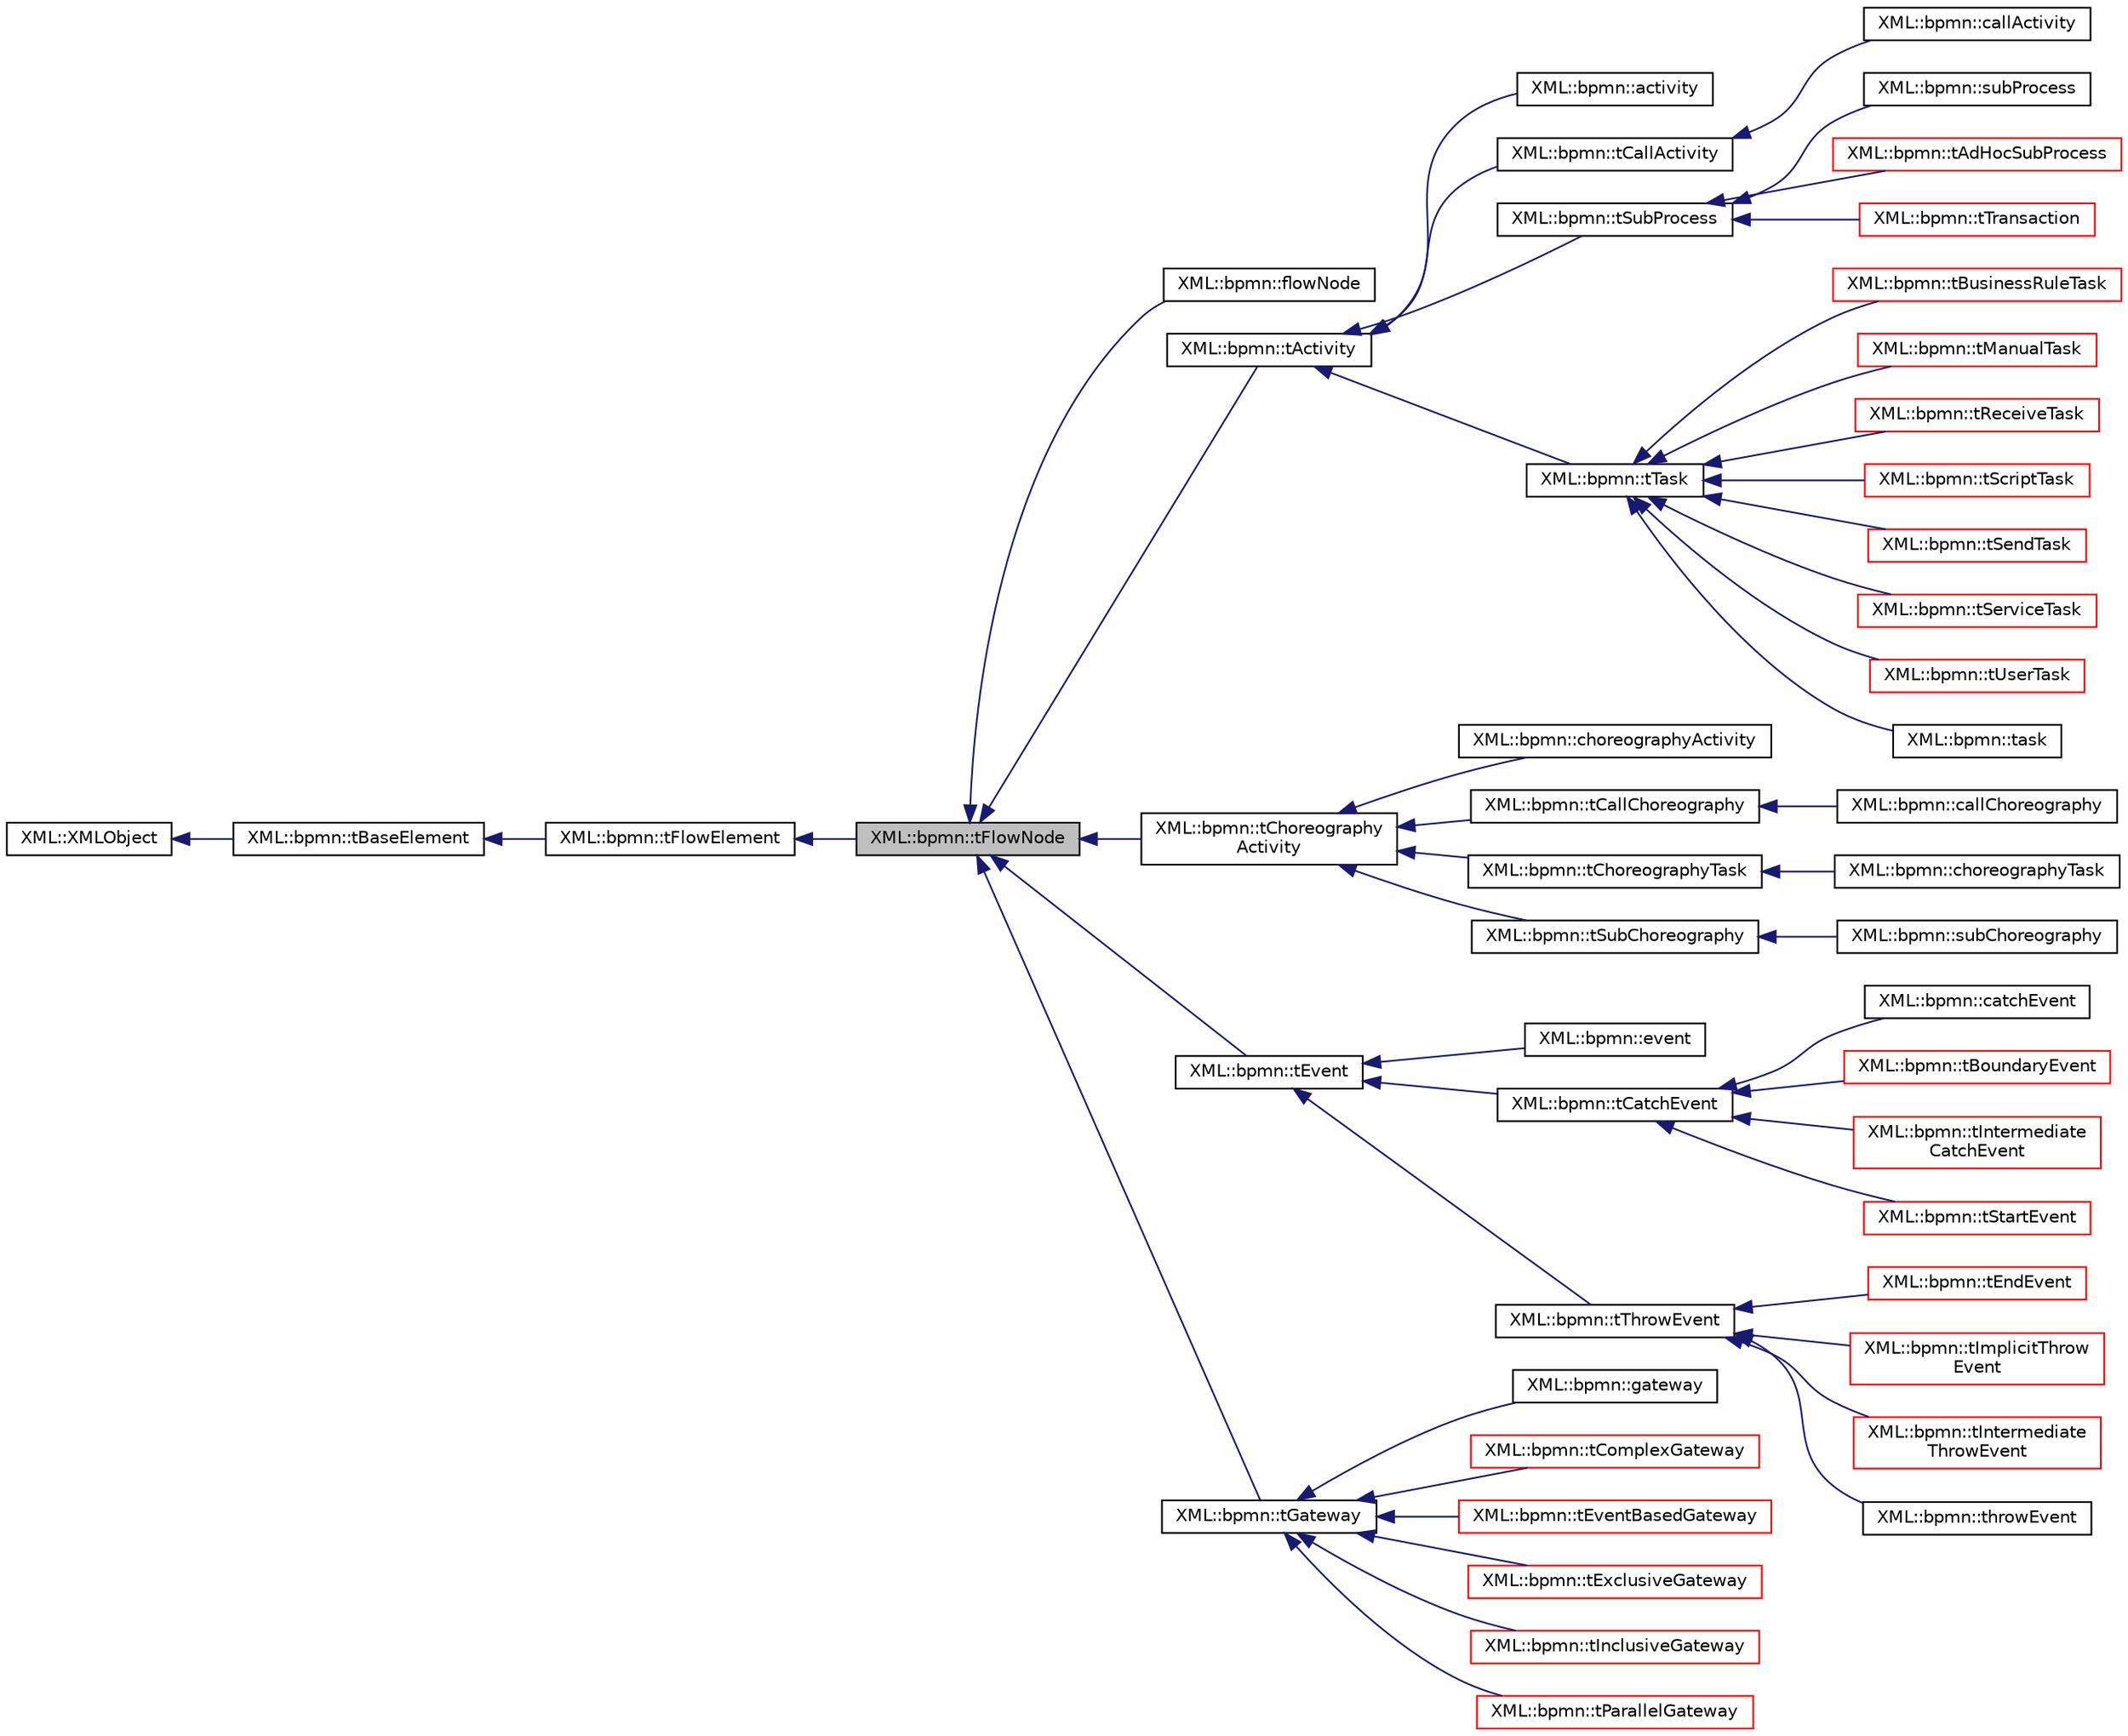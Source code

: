 digraph "XML::bpmn::tFlowNode"
{
 // LATEX_PDF_SIZE
  edge [fontname="Helvetica",fontsize="10",labelfontname="Helvetica",labelfontsize="10"];
  node [fontname="Helvetica",fontsize="10",shape=record];
  rankdir="LR";
  Node1 [label="XML::bpmn::tFlowNode",height=0.2,width=0.4,color="black", fillcolor="grey75", style="filled", fontcolor="black",tooltip=" "];
  Node2 -> Node1 [dir="back",color="midnightblue",fontsize="10",style="solid",fontname="Helvetica"];
  Node2 [label="XML::bpmn::tFlowElement",height=0.2,width=0.4,color="black", fillcolor="white", style="filled",URL="$classXML_1_1bpmn_1_1tFlowElement.html",tooltip=" "];
  Node3 -> Node2 [dir="back",color="midnightblue",fontsize="10",style="solid",fontname="Helvetica"];
  Node3 [label="XML::bpmn::tBaseElement",height=0.2,width=0.4,color="black", fillcolor="white", style="filled",URL="$classXML_1_1bpmn_1_1tBaseElement.html",tooltip=" "];
  Node4 -> Node3 [dir="back",color="midnightblue",fontsize="10",style="solid",fontname="Helvetica"];
  Node4 [label="XML::XMLObject",height=0.2,width=0.4,color="black", fillcolor="white", style="filled",URL="$classXML_1_1XMLObject.html",tooltip=" "];
  Node1 -> Node5 [dir="back",color="midnightblue",fontsize="10",style="solid",fontname="Helvetica"];
  Node5 [label="XML::bpmn::flowNode",height=0.2,width=0.4,color="black", fillcolor="white", style="filled",URL="$classXML_1_1bpmn_1_1flowNode.html",tooltip=" "];
  Node1 -> Node6 [dir="back",color="midnightblue",fontsize="10",style="solid",fontname="Helvetica"];
  Node6 [label="XML::bpmn::tActivity",height=0.2,width=0.4,color="black", fillcolor="white", style="filled",URL="$classXML_1_1bpmn_1_1tActivity.html",tooltip=" "];
  Node6 -> Node7 [dir="back",color="midnightblue",fontsize="10",style="solid",fontname="Helvetica"];
  Node7 [label="XML::bpmn::activity",height=0.2,width=0.4,color="black", fillcolor="white", style="filled",URL="$classXML_1_1bpmn_1_1activity.html",tooltip=" "];
  Node6 -> Node8 [dir="back",color="midnightblue",fontsize="10",style="solid",fontname="Helvetica"];
  Node8 [label="XML::bpmn::tCallActivity",height=0.2,width=0.4,color="black", fillcolor="white", style="filled",URL="$classXML_1_1bpmn_1_1tCallActivity.html",tooltip=" "];
  Node8 -> Node9 [dir="back",color="midnightblue",fontsize="10",style="solid",fontname="Helvetica"];
  Node9 [label="XML::bpmn::callActivity",height=0.2,width=0.4,color="black", fillcolor="white", style="filled",URL="$classXML_1_1bpmn_1_1callActivity.html",tooltip=" "];
  Node6 -> Node10 [dir="back",color="midnightblue",fontsize="10",style="solid",fontname="Helvetica"];
  Node10 [label="XML::bpmn::tSubProcess",height=0.2,width=0.4,color="black", fillcolor="white", style="filled",URL="$classXML_1_1bpmn_1_1tSubProcess.html",tooltip=" "];
  Node10 -> Node11 [dir="back",color="midnightblue",fontsize="10",style="solid",fontname="Helvetica"];
  Node11 [label="XML::bpmn::subProcess",height=0.2,width=0.4,color="black", fillcolor="white", style="filled",URL="$classXML_1_1bpmn_1_1subProcess.html",tooltip=" "];
  Node10 -> Node12 [dir="back",color="midnightblue",fontsize="10",style="solid",fontname="Helvetica"];
  Node12 [label="XML::bpmn::tAdHocSubProcess",height=0.2,width=0.4,color="red", fillcolor="white", style="filled",URL="$classXML_1_1bpmn_1_1tAdHocSubProcess.html",tooltip=" "];
  Node10 -> Node14 [dir="back",color="midnightblue",fontsize="10",style="solid",fontname="Helvetica"];
  Node14 [label="XML::bpmn::tTransaction",height=0.2,width=0.4,color="red", fillcolor="white", style="filled",URL="$classXML_1_1bpmn_1_1tTransaction.html",tooltip=" "];
  Node6 -> Node16 [dir="back",color="midnightblue",fontsize="10",style="solid",fontname="Helvetica"];
  Node16 [label="XML::bpmn::tTask",height=0.2,width=0.4,color="black", fillcolor="white", style="filled",URL="$classXML_1_1bpmn_1_1tTask.html",tooltip=" "];
  Node16 -> Node17 [dir="back",color="midnightblue",fontsize="10",style="solid",fontname="Helvetica"];
  Node17 [label="XML::bpmn::tBusinessRuleTask",height=0.2,width=0.4,color="red", fillcolor="white", style="filled",URL="$classXML_1_1bpmn_1_1tBusinessRuleTask.html",tooltip=" "];
  Node16 -> Node19 [dir="back",color="midnightblue",fontsize="10",style="solid",fontname="Helvetica"];
  Node19 [label="XML::bpmn::tManualTask",height=0.2,width=0.4,color="red", fillcolor="white", style="filled",URL="$classXML_1_1bpmn_1_1tManualTask.html",tooltip=" "];
  Node16 -> Node21 [dir="back",color="midnightblue",fontsize="10",style="solid",fontname="Helvetica"];
  Node21 [label="XML::bpmn::tReceiveTask",height=0.2,width=0.4,color="red", fillcolor="white", style="filled",URL="$classXML_1_1bpmn_1_1tReceiveTask.html",tooltip=" "];
  Node16 -> Node23 [dir="back",color="midnightblue",fontsize="10",style="solid",fontname="Helvetica"];
  Node23 [label="XML::bpmn::tScriptTask",height=0.2,width=0.4,color="red", fillcolor="white", style="filled",URL="$classXML_1_1bpmn_1_1tScriptTask.html",tooltip=" "];
  Node16 -> Node25 [dir="back",color="midnightblue",fontsize="10",style="solid",fontname="Helvetica"];
  Node25 [label="XML::bpmn::tSendTask",height=0.2,width=0.4,color="red", fillcolor="white", style="filled",URL="$classXML_1_1bpmn_1_1tSendTask.html",tooltip=" "];
  Node16 -> Node27 [dir="back",color="midnightblue",fontsize="10",style="solid",fontname="Helvetica"];
  Node27 [label="XML::bpmn::tServiceTask",height=0.2,width=0.4,color="red", fillcolor="white", style="filled",URL="$classXML_1_1bpmn_1_1tServiceTask.html",tooltip=" "];
  Node16 -> Node29 [dir="back",color="midnightblue",fontsize="10",style="solid",fontname="Helvetica"];
  Node29 [label="XML::bpmn::tUserTask",height=0.2,width=0.4,color="red", fillcolor="white", style="filled",URL="$classXML_1_1bpmn_1_1tUserTask.html",tooltip=" "];
  Node16 -> Node31 [dir="back",color="midnightblue",fontsize="10",style="solid",fontname="Helvetica"];
  Node31 [label="XML::bpmn::task",height=0.2,width=0.4,color="black", fillcolor="white", style="filled",URL="$classXML_1_1bpmn_1_1task.html",tooltip=" "];
  Node1 -> Node32 [dir="back",color="midnightblue",fontsize="10",style="solid",fontname="Helvetica"];
  Node32 [label="XML::bpmn::tChoreography\lActivity",height=0.2,width=0.4,color="black", fillcolor="white", style="filled",URL="$classXML_1_1bpmn_1_1tChoreographyActivity.html",tooltip=" "];
  Node32 -> Node33 [dir="back",color="midnightblue",fontsize="10",style="solid",fontname="Helvetica"];
  Node33 [label="XML::bpmn::choreographyActivity",height=0.2,width=0.4,color="black", fillcolor="white", style="filled",URL="$classXML_1_1bpmn_1_1choreographyActivity.html",tooltip=" "];
  Node32 -> Node34 [dir="back",color="midnightblue",fontsize="10",style="solid",fontname="Helvetica"];
  Node34 [label="XML::bpmn::tCallChoreography",height=0.2,width=0.4,color="black", fillcolor="white", style="filled",URL="$classXML_1_1bpmn_1_1tCallChoreography.html",tooltip=" "];
  Node34 -> Node35 [dir="back",color="midnightblue",fontsize="10",style="solid",fontname="Helvetica"];
  Node35 [label="XML::bpmn::callChoreography",height=0.2,width=0.4,color="black", fillcolor="white", style="filled",URL="$classXML_1_1bpmn_1_1callChoreography.html",tooltip=" "];
  Node32 -> Node36 [dir="back",color="midnightblue",fontsize="10",style="solid",fontname="Helvetica"];
  Node36 [label="XML::bpmn::tChoreographyTask",height=0.2,width=0.4,color="black", fillcolor="white", style="filled",URL="$classXML_1_1bpmn_1_1tChoreographyTask.html",tooltip=" "];
  Node36 -> Node37 [dir="back",color="midnightblue",fontsize="10",style="solid",fontname="Helvetica"];
  Node37 [label="XML::bpmn::choreographyTask",height=0.2,width=0.4,color="black", fillcolor="white", style="filled",URL="$classXML_1_1bpmn_1_1choreographyTask.html",tooltip=" "];
  Node32 -> Node38 [dir="back",color="midnightblue",fontsize="10",style="solid",fontname="Helvetica"];
  Node38 [label="XML::bpmn::tSubChoreography",height=0.2,width=0.4,color="black", fillcolor="white", style="filled",URL="$classXML_1_1bpmn_1_1tSubChoreography.html",tooltip=" "];
  Node38 -> Node39 [dir="back",color="midnightblue",fontsize="10",style="solid",fontname="Helvetica"];
  Node39 [label="XML::bpmn::subChoreography",height=0.2,width=0.4,color="black", fillcolor="white", style="filled",URL="$classXML_1_1bpmn_1_1subChoreography.html",tooltip=" "];
  Node1 -> Node40 [dir="back",color="midnightblue",fontsize="10",style="solid",fontname="Helvetica"];
  Node40 [label="XML::bpmn::tEvent",height=0.2,width=0.4,color="black", fillcolor="white", style="filled",URL="$classXML_1_1bpmn_1_1tEvent.html",tooltip=" "];
  Node40 -> Node41 [dir="back",color="midnightblue",fontsize="10",style="solid",fontname="Helvetica"];
  Node41 [label="XML::bpmn::event",height=0.2,width=0.4,color="black", fillcolor="white", style="filled",URL="$classXML_1_1bpmn_1_1event.html",tooltip=" "];
  Node40 -> Node42 [dir="back",color="midnightblue",fontsize="10",style="solid",fontname="Helvetica"];
  Node42 [label="XML::bpmn::tCatchEvent",height=0.2,width=0.4,color="black", fillcolor="white", style="filled",URL="$classXML_1_1bpmn_1_1tCatchEvent.html",tooltip=" "];
  Node42 -> Node43 [dir="back",color="midnightblue",fontsize="10",style="solid",fontname="Helvetica"];
  Node43 [label="XML::bpmn::catchEvent",height=0.2,width=0.4,color="black", fillcolor="white", style="filled",URL="$classXML_1_1bpmn_1_1catchEvent.html",tooltip=" "];
  Node42 -> Node44 [dir="back",color="midnightblue",fontsize="10",style="solid",fontname="Helvetica"];
  Node44 [label="XML::bpmn::tBoundaryEvent",height=0.2,width=0.4,color="red", fillcolor="white", style="filled",URL="$classXML_1_1bpmn_1_1tBoundaryEvent.html",tooltip=" "];
  Node42 -> Node46 [dir="back",color="midnightblue",fontsize="10",style="solid",fontname="Helvetica"];
  Node46 [label="XML::bpmn::tIntermediate\lCatchEvent",height=0.2,width=0.4,color="red", fillcolor="white", style="filled",URL="$classXML_1_1bpmn_1_1tIntermediateCatchEvent.html",tooltip=" "];
  Node42 -> Node48 [dir="back",color="midnightblue",fontsize="10",style="solid",fontname="Helvetica"];
  Node48 [label="XML::bpmn::tStartEvent",height=0.2,width=0.4,color="red", fillcolor="white", style="filled",URL="$classXML_1_1bpmn_1_1tStartEvent.html",tooltip=" "];
  Node40 -> Node50 [dir="back",color="midnightblue",fontsize="10",style="solid",fontname="Helvetica"];
  Node50 [label="XML::bpmn::tThrowEvent",height=0.2,width=0.4,color="black", fillcolor="white", style="filled",URL="$classXML_1_1bpmn_1_1tThrowEvent.html",tooltip=" "];
  Node50 -> Node51 [dir="back",color="midnightblue",fontsize="10",style="solid",fontname="Helvetica"];
  Node51 [label="XML::bpmn::tEndEvent",height=0.2,width=0.4,color="red", fillcolor="white", style="filled",URL="$classXML_1_1bpmn_1_1tEndEvent.html",tooltip=" "];
  Node50 -> Node53 [dir="back",color="midnightblue",fontsize="10",style="solid",fontname="Helvetica"];
  Node53 [label="XML::bpmn::tImplicitThrow\lEvent",height=0.2,width=0.4,color="red", fillcolor="white", style="filled",URL="$classXML_1_1bpmn_1_1tImplicitThrowEvent.html",tooltip=" "];
  Node50 -> Node55 [dir="back",color="midnightblue",fontsize="10",style="solid",fontname="Helvetica"];
  Node55 [label="XML::bpmn::tIntermediate\lThrowEvent",height=0.2,width=0.4,color="red", fillcolor="white", style="filled",URL="$classXML_1_1bpmn_1_1tIntermediateThrowEvent.html",tooltip=" "];
  Node50 -> Node57 [dir="back",color="midnightblue",fontsize="10",style="solid",fontname="Helvetica"];
  Node57 [label="XML::bpmn::throwEvent",height=0.2,width=0.4,color="black", fillcolor="white", style="filled",URL="$classXML_1_1bpmn_1_1throwEvent.html",tooltip=" "];
  Node1 -> Node58 [dir="back",color="midnightblue",fontsize="10",style="solid",fontname="Helvetica"];
  Node58 [label="XML::bpmn::tGateway",height=0.2,width=0.4,color="black", fillcolor="white", style="filled",URL="$classXML_1_1bpmn_1_1tGateway.html",tooltip=" "];
  Node58 -> Node59 [dir="back",color="midnightblue",fontsize="10",style="solid",fontname="Helvetica"];
  Node59 [label="XML::bpmn::gateway",height=0.2,width=0.4,color="black", fillcolor="white", style="filled",URL="$classXML_1_1bpmn_1_1gateway.html",tooltip=" "];
  Node58 -> Node60 [dir="back",color="midnightblue",fontsize="10",style="solid",fontname="Helvetica"];
  Node60 [label="XML::bpmn::tComplexGateway",height=0.2,width=0.4,color="red", fillcolor="white", style="filled",URL="$classXML_1_1bpmn_1_1tComplexGateway.html",tooltip=" "];
  Node58 -> Node62 [dir="back",color="midnightblue",fontsize="10",style="solid",fontname="Helvetica"];
  Node62 [label="XML::bpmn::tEventBasedGateway",height=0.2,width=0.4,color="red", fillcolor="white", style="filled",URL="$classXML_1_1bpmn_1_1tEventBasedGateway.html",tooltip=" "];
  Node58 -> Node64 [dir="back",color="midnightblue",fontsize="10",style="solid",fontname="Helvetica"];
  Node64 [label="XML::bpmn::tExclusiveGateway",height=0.2,width=0.4,color="red", fillcolor="white", style="filled",URL="$classXML_1_1bpmn_1_1tExclusiveGateway.html",tooltip=" "];
  Node58 -> Node66 [dir="back",color="midnightblue",fontsize="10",style="solid",fontname="Helvetica"];
  Node66 [label="XML::bpmn::tInclusiveGateway",height=0.2,width=0.4,color="red", fillcolor="white", style="filled",URL="$classXML_1_1bpmn_1_1tInclusiveGateway.html",tooltip=" "];
  Node58 -> Node68 [dir="back",color="midnightblue",fontsize="10",style="solid",fontname="Helvetica"];
  Node68 [label="XML::bpmn::tParallelGateway",height=0.2,width=0.4,color="red", fillcolor="white", style="filled",URL="$classXML_1_1bpmn_1_1tParallelGateway.html",tooltip=" "];
}
